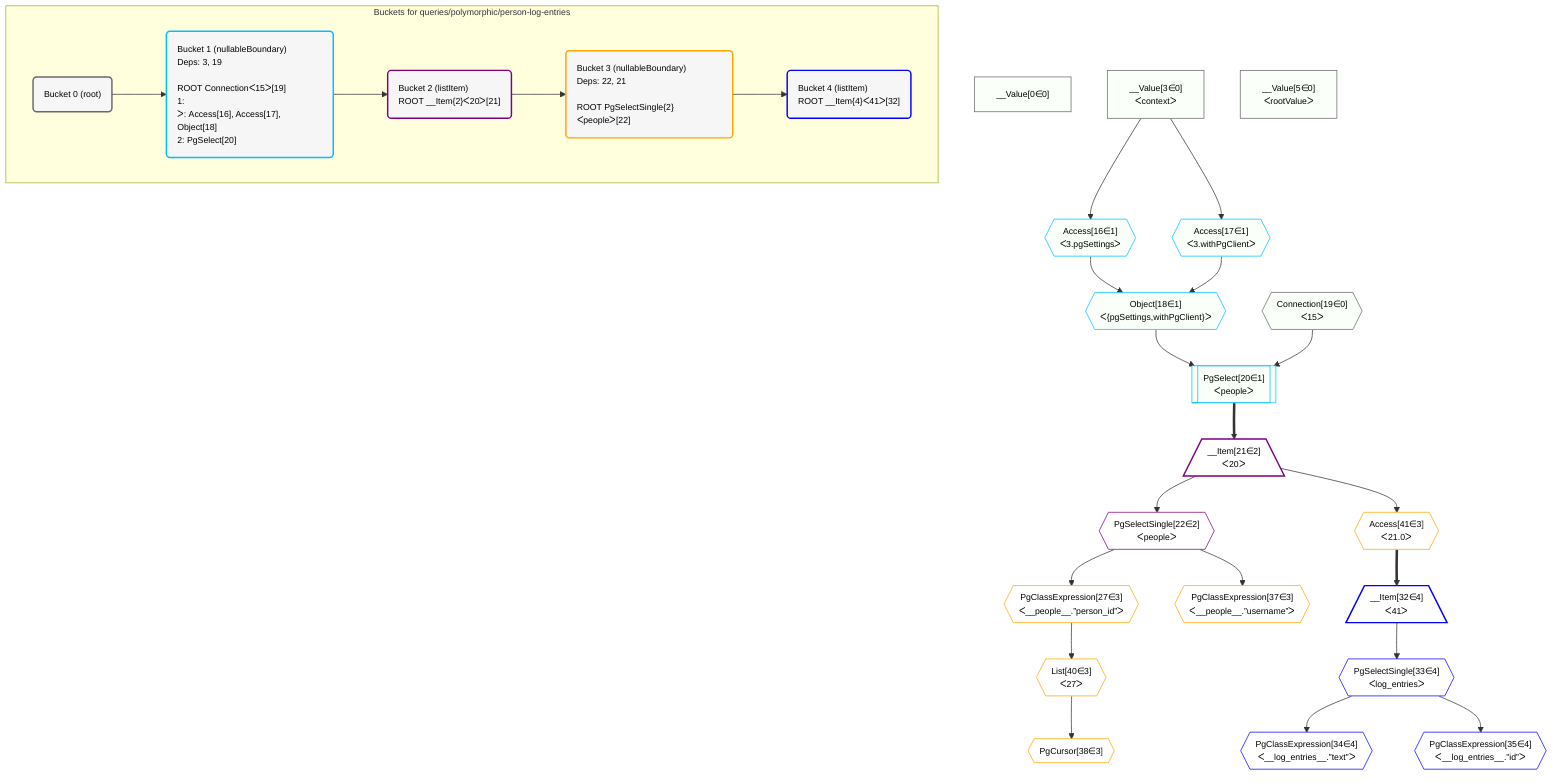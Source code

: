 %%{init: {'themeVariables': { 'fontSize': '12px'}}}%%
graph TD
    classDef path fill:#eee,stroke:#000,color:#000
    classDef plan fill:#fff,stroke-width:1px,color:#000
    classDef itemplan fill:#fff,stroke-width:2px,color:#000
    classDef unbatchedplan fill:#dff,stroke-width:1px,color:#000
    classDef sideeffectplan fill:#fcc,stroke-width:2px,color:#000
    classDef bucket fill:#f6f6f6,color:#000,stroke-width:2px,text-align:left


    %% plan dependencies
    __Value0["__Value[0∈0]"]:::plan
    __Value3["__Value[3∈0]<br />ᐸcontextᐳ"]:::plan
    __Value5["__Value[5∈0]<br />ᐸrootValueᐳ"]:::plan
    Connection19{{"Connection[19∈0]<br />ᐸ15ᐳ"}}:::plan
    Object18{{"Object[18∈1]<br />ᐸ{pgSettings,withPgClient}ᐳ"}}:::plan
    Access16{{"Access[16∈1]<br />ᐸ3.pgSettingsᐳ"}}:::plan
    Access17{{"Access[17∈1]<br />ᐸ3.withPgClientᐳ"}}:::plan
    Access16 & Access17 --> Object18
    PgSelect20[["PgSelect[20∈1]<br />ᐸpeopleᐳ"]]:::plan
    Object18 & Connection19 --> PgSelect20
    __Value3 --> Access16
    __Value3 --> Access17
    __Item21[/"__Item[21∈2]<br />ᐸ20ᐳ"\]:::itemplan
    PgSelect20 ==> __Item21
    PgSelectSingle22{{"PgSelectSingle[22∈2]<br />ᐸpeopleᐳ"}}:::plan
    __Item21 --> PgSelectSingle22
    PgClassExpression27{{"PgClassExpression[27∈3]<br />ᐸ__people__.”person_id”ᐳ"}}:::plan
    PgSelectSingle22 --> PgClassExpression27
    PgClassExpression37{{"PgClassExpression[37∈3]<br />ᐸ__people__.”username”ᐳ"}}:::plan
    PgSelectSingle22 --> PgClassExpression37
    PgCursor38{{"PgCursor[38∈3]"}}:::plan
    List40{{"List[40∈3]<br />ᐸ27ᐳ"}}:::plan
    List40 --> PgCursor38
    PgClassExpression27 --> List40
    Access41{{"Access[41∈3]<br />ᐸ21.0ᐳ"}}:::plan
    __Item21 --> Access41
    __Item32[/"__Item[32∈4]<br />ᐸ41ᐳ"\]:::itemplan
    Access41 ==> __Item32
    PgSelectSingle33{{"PgSelectSingle[33∈4]<br />ᐸlog_entriesᐳ"}}:::plan
    __Item32 --> PgSelectSingle33
    PgClassExpression34{{"PgClassExpression[34∈4]<br />ᐸ__log_entries__.”text”ᐳ"}}:::plan
    PgSelectSingle33 --> PgClassExpression34
    PgClassExpression35{{"PgClassExpression[35∈4]<br />ᐸ__log_entries__.”id”ᐳ"}}:::plan
    PgSelectSingle33 --> PgClassExpression35

    %% define steps

    subgraph "Buckets for queries/polymorphic/person-log-entries"
    Bucket0("Bucket 0 (root)"):::bucket
    classDef bucket0 stroke:#696969
    class Bucket0,__Value0,__Value3,__Value5,Connection19 bucket0
    Bucket1("Bucket 1 (nullableBoundary)<br />Deps: 3, 19<br /><br />ROOT Connectionᐸ15ᐳ[19]<br />1: <br />ᐳ: Access[16], Access[17], Object[18]<br />2: PgSelect[20]"):::bucket
    classDef bucket1 stroke:#00bfff
    class Bucket1,Access16,Access17,Object18,PgSelect20 bucket1
    Bucket2("Bucket 2 (listItem)<br />ROOT __Item{2}ᐸ20ᐳ[21]"):::bucket
    classDef bucket2 stroke:#7f007f
    class Bucket2,__Item21,PgSelectSingle22 bucket2
    Bucket3("Bucket 3 (nullableBoundary)<br />Deps: 22, 21<br /><br />ROOT PgSelectSingle{2}ᐸpeopleᐳ[22]"):::bucket
    classDef bucket3 stroke:#ffa500
    class Bucket3,PgClassExpression27,PgClassExpression37,PgCursor38,List40,Access41 bucket3
    Bucket4("Bucket 4 (listItem)<br />ROOT __Item{4}ᐸ41ᐳ[32]"):::bucket
    classDef bucket4 stroke:#0000ff
    class Bucket4,__Item32,PgSelectSingle33,PgClassExpression34,PgClassExpression35 bucket4
    Bucket0 --> Bucket1
    Bucket1 --> Bucket2
    Bucket2 --> Bucket3
    Bucket3 --> Bucket4
    classDef unary fill:#fafffa,borderWidth:8px
    class __Value0,__Value3,__Value5,Connection19,Object18,PgSelect20,Access16,Access17 unary
    end